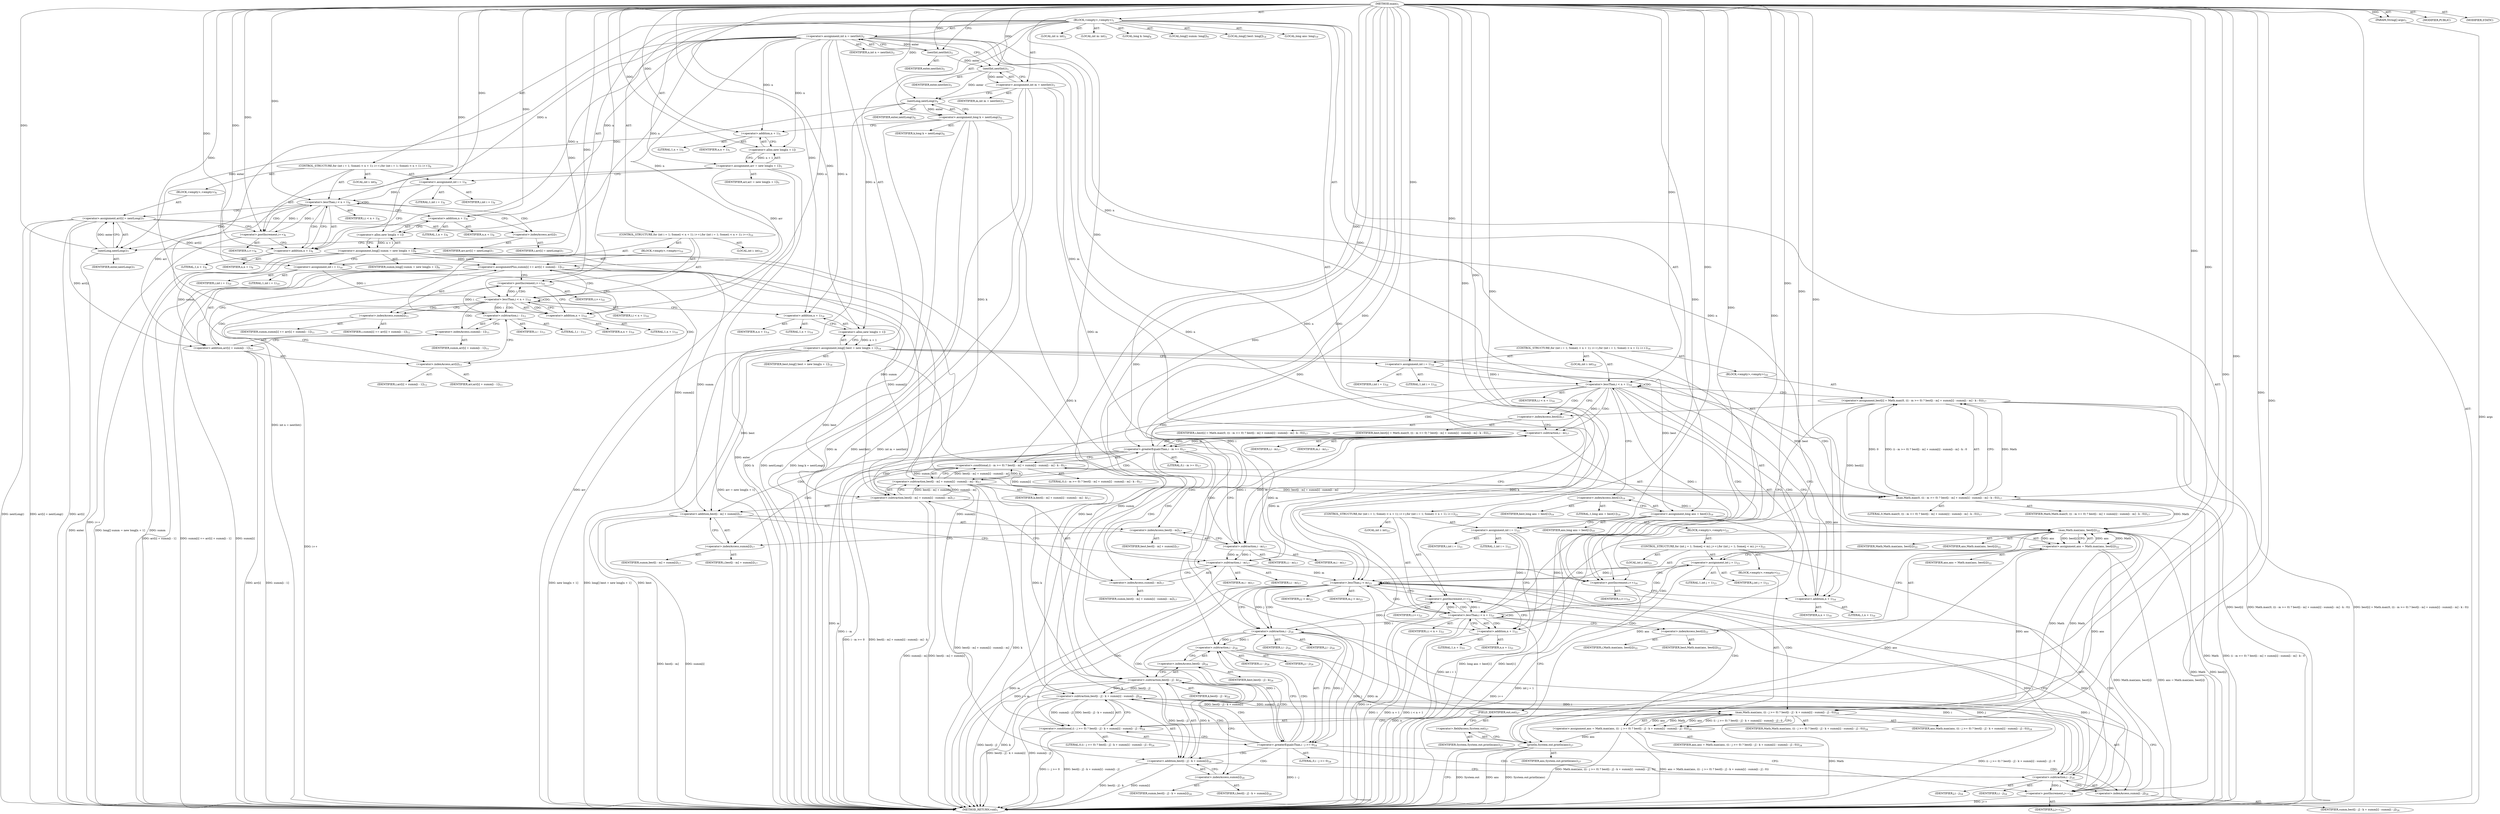 digraph "main" {  
"17" [label = <(METHOD,main)<SUB>1</SUB>> ]
"18" [label = <(PARAM,String[] args)<SUB>1</SUB>> ]
"19" [label = <(BLOCK,&lt;empty&gt;,&lt;empty&gt;)<SUB>1</SUB>> ]
"20" [label = <(LOCAL,int n: int)<SUB>2</SUB>> ]
"21" [label = <(&lt;operator&gt;.assignment,int n = nextInt())<SUB>2</SUB>> ]
"22" [label = <(IDENTIFIER,n,int n = nextInt())<SUB>2</SUB>> ]
"23" [label = <(nextInt,nextInt())<SUB>2</SUB>> ]
"24" [label = <(IDENTIFIER,enter,nextInt())<SUB>2</SUB>> ]
"25" [label = <(LOCAL,int m: int)<SUB>3</SUB>> ]
"26" [label = <(&lt;operator&gt;.assignment,int m = nextInt())<SUB>3</SUB>> ]
"27" [label = <(IDENTIFIER,m,int m = nextInt())<SUB>3</SUB>> ]
"28" [label = <(nextInt,nextInt())<SUB>3</SUB>> ]
"29" [label = <(IDENTIFIER,enter,nextInt())<SUB>3</SUB>> ]
"30" [label = <(LOCAL,long k: long)<SUB>4</SUB>> ]
"31" [label = <(&lt;operator&gt;.assignment,long k = nextLong())<SUB>4</SUB>> ]
"32" [label = <(IDENTIFIER,k,long k = nextLong())<SUB>4</SUB>> ]
"33" [label = <(nextLong,nextLong())<SUB>4</SUB>> ]
"34" [label = <(IDENTIFIER,enter,nextLong())<SUB>4</SUB>> ]
"35" [label = <(&lt;operator&gt;.assignment,arr = new long[n + 1])<SUB>5</SUB>> ]
"36" [label = <(IDENTIFIER,arr,arr = new long[n + 1])<SUB>5</SUB>> ]
"37" [label = <(&lt;operator&gt;.alloc,new long[n + 1])> ]
"38" [label = <(&lt;operator&gt;.addition,n + 1)<SUB>5</SUB>> ]
"39" [label = <(IDENTIFIER,n,n + 1)<SUB>5</SUB>> ]
"40" [label = <(LITERAL,1,n + 1)<SUB>5</SUB>> ]
"41" [label = <(CONTROL_STRUCTURE,for (int i = 1; Some(i &lt; n + 1); i++),for (int i = 1; Some(i &lt; n + 1); i++))<SUB>6</SUB>> ]
"42" [label = <(LOCAL,int i: int)<SUB>6</SUB>> ]
"43" [label = <(&lt;operator&gt;.assignment,int i = 1)<SUB>6</SUB>> ]
"44" [label = <(IDENTIFIER,i,int i = 1)<SUB>6</SUB>> ]
"45" [label = <(LITERAL,1,int i = 1)<SUB>6</SUB>> ]
"46" [label = <(&lt;operator&gt;.lessThan,i &lt; n + 1)<SUB>6</SUB>> ]
"47" [label = <(IDENTIFIER,i,i &lt; n + 1)<SUB>6</SUB>> ]
"48" [label = <(&lt;operator&gt;.addition,n + 1)<SUB>6</SUB>> ]
"49" [label = <(IDENTIFIER,n,n + 1)<SUB>6</SUB>> ]
"50" [label = <(LITERAL,1,n + 1)<SUB>6</SUB>> ]
"51" [label = <(&lt;operator&gt;.postIncrement,i++)<SUB>6</SUB>> ]
"52" [label = <(IDENTIFIER,i,i++)<SUB>6</SUB>> ]
"53" [label = <(BLOCK,&lt;empty&gt;,&lt;empty&gt;)<SUB>6</SUB>> ]
"54" [label = <(&lt;operator&gt;.assignment,arr[i] = nextLong())<SUB>7</SUB>> ]
"55" [label = <(&lt;operator&gt;.indexAccess,arr[i])<SUB>7</SUB>> ]
"56" [label = <(IDENTIFIER,arr,arr[i] = nextLong())<SUB>7</SUB>> ]
"57" [label = <(IDENTIFIER,i,arr[i] = nextLong())<SUB>7</SUB>> ]
"58" [label = <(nextLong,nextLong())<SUB>7</SUB>> ]
"59" [label = <(IDENTIFIER,enter,nextLong())<SUB>7</SUB>> ]
"60" [label = <(LOCAL,long[] summ: long[])<SUB>9</SUB>> ]
"61" [label = <(&lt;operator&gt;.assignment,long[] summ = new long[n + 1])<SUB>9</SUB>> ]
"62" [label = <(IDENTIFIER,summ,long[] summ = new long[n + 1])<SUB>9</SUB>> ]
"63" [label = <(&lt;operator&gt;.alloc,new long[n + 1])> ]
"64" [label = <(&lt;operator&gt;.addition,n + 1)<SUB>9</SUB>> ]
"65" [label = <(IDENTIFIER,n,n + 1)<SUB>9</SUB>> ]
"66" [label = <(LITERAL,1,n + 1)<SUB>9</SUB>> ]
"67" [label = <(CONTROL_STRUCTURE,for (int i = 1; Some(i &lt; n + 1); i++),for (int i = 1; Some(i &lt; n + 1); i++))<SUB>10</SUB>> ]
"68" [label = <(LOCAL,int i: int)<SUB>10</SUB>> ]
"69" [label = <(&lt;operator&gt;.assignment,int i = 1)<SUB>10</SUB>> ]
"70" [label = <(IDENTIFIER,i,int i = 1)<SUB>10</SUB>> ]
"71" [label = <(LITERAL,1,int i = 1)<SUB>10</SUB>> ]
"72" [label = <(&lt;operator&gt;.lessThan,i &lt; n + 1)<SUB>10</SUB>> ]
"73" [label = <(IDENTIFIER,i,i &lt; n + 1)<SUB>10</SUB>> ]
"74" [label = <(&lt;operator&gt;.addition,n + 1)<SUB>10</SUB>> ]
"75" [label = <(IDENTIFIER,n,n + 1)<SUB>10</SUB>> ]
"76" [label = <(LITERAL,1,n + 1)<SUB>10</SUB>> ]
"77" [label = <(&lt;operator&gt;.postIncrement,i++)<SUB>10</SUB>> ]
"78" [label = <(IDENTIFIER,i,i++)<SUB>10</SUB>> ]
"79" [label = <(BLOCK,&lt;empty&gt;,&lt;empty&gt;)<SUB>10</SUB>> ]
"80" [label = <(&lt;operator&gt;.assignmentPlus,summ[i] += arr[i] + summ[i - 1])<SUB>11</SUB>> ]
"81" [label = <(&lt;operator&gt;.indexAccess,summ[i])<SUB>11</SUB>> ]
"82" [label = <(IDENTIFIER,summ,summ[i] += arr[i] + summ[i - 1])<SUB>11</SUB>> ]
"83" [label = <(IDENTIFIER,i,summ[i] += arr[i] + summ[i - 1])<SUB>11</SUB>> ]
"84" [label = <(&lt;operator&gt;.addition,arr[i] + summ[i - 1])<SUB>11</SUB>> ]
"85" [label = <(&lt;operator&gt;.indexAccess,arr[i])<SUB>11</SUB>> ]
"86" [label = <(IDENTIFIER,arr,arr[i] + summ[i - 1])<SUB>11</SUB>> ]
"87" [label = <(IDENTIFIER,i,arr[i] + summ[i - 1])<SUB>11</SUB>> ]
"88" [label = <(&lt;operator&gt;.indexAccess,summ[i - 1])<SUB>11</SUB>> ]
"89" [label = <(IDENTIFIER,summ,arr[i] + summ[i - 1])<SUB>11</SUB>> ]
"90" [label = <(&lt;operator&gt;.subtraction,i - 1)<SUB>11</SUB>> ]
"91" [label = <(IDENTIFIER,i,i - 1)<SUB>11</SUB>> ]
"92" [label = <(LITERAL,1,i - 1)<SUB>11</SUB>> ]
"93" [label = <(LOCAL,long[] best: long[])<SUB>14</SUB>> ]
"94" [label = <(&lt;operator&gt;.assignment,long[] best = new long[n + 1])<SUB>14</SUB>> ]
"95" [label = <(IDENTIFIER,best,long[] best = new long[n + 1])<SUB>14</SUB>> ]
"96" [label = <(&lt;operator&gt;.alloc,new long[n + 1])> ]
"97" [label = <(&lt;operator&gt;.addition,n + 1)<SUB>14</SUB>> ]
"98" [label = <(IDENTIFIER,n,n + 1)<SUB>14</SUB>> ]
"99" [label = <(LITERAL,1,n + 1)<SUB>14</SUB>> ]
"100" [label = <(CONTROL_STRUCTURE,for (int i = 1; Some(i &lt; n + 1); i++),for (int i = 1; Some(i &lt; n + 1); i++))<SUB>16</SUB>> ]
"101" [label = <(LOCAL,int i: int)<SUB>16</SUB>> ]
"102" [label = <(&lt;operator&gt;.assignment,int i = 1)<SUB>16</SUB>> ]
"103" [label = <(IDENTIFIER,i,int i = 1)<SUB>16</SUB>> ]
"104" [label = <(LITERAL,1,int i = 1)<SUB>16</SUB>> ]
"105" [label = <(&lt;operator&gt;.lessThan,i &lt; n + 1)<SUB>16</SUB>> ]
"106" [label = <(IDENTIFIER,i,i &lt; n + 1)<SUB>16</SUB>> ]
"107" [label = <(&lt;operator&gt;.addition,n + 1)<SUB>16</SUB>> ]
"108" [label = <(IDENTIFIER,n,n + 1)<SUB>16</SUB>> ]
"109" [label = <(LITERAL,1,n + 1)<SUB>16</SUB>> ]
"110" [label = <(&lt;operator&gt;.postIncrement,i++)<SUB>16</SUB>> ]
"111" [label = <(IDENTIFIER,i,i++)<SUB>16</SUB>> ]
"112" [label = <(BLOCK,&lt;empty&gt;,&lt;empty&gt;)<SUB>16</SUB>> ]
"113" [label = <(&lt;operator&gt;.assignment,best[i] = Math.max(0, ((i - m &gt;= 0) ? best[i - m] + summ[i] - summ[i - m] - k : 0)))<SUB>17</SUB>> ]
"114" [label = <(&lt;operator&gt;.indexAccess,best[i])<SUB>17</SUB>> ]
"115" [label = <(IDENTIFIER,best,best[i] = Math.max(0, ((i - m &gt;= 0) ? best[i - m] + summ[i] - summ[i - m] - k : 0)))<SUB>17</SUB>> ]
"116" [label = <(IDENTIFIER,i,best[i] = Math.max(0, ((i - m &gt;= 0) ? best[i - m] + summ[i] - summ[i - m] - k : 0)))<SUB>17</SUB>> ]
"117" [label = <(max,Math.max(0, ((i - m &gt;= 0) ? best[i - m] + summ[i] - summ[i - m] - k : 0)))<SUB>17</SUB>> ]
"118" [label = <(IDENTIFIER,Math,Math.max(0, ((i - m &gt;= 0) ? best[i - m] + summ[i] - summ[i - m] - k : 0)))<SUB>17</SUB>> ]
"119" [label = <(LITERAL,0,Math.max(0, ((i - m &gt;= 0) ? best[i - m] + summ[i] - summ[i - m] - k : 0)))<SUB>17</SUB>> ]
"120" [label = <(&lt;operator&gt;.conditional,(i - m &gt;= 0) ? best[i - m] + summ[i] - summ[i - m] - k : 0)<SUB>17</SUB>> ]
"121" [label = <(&lt;operator&gt;.greaterEqualsThan,i - m &gt;= 0)<SUB>17</SUB>> ]
"122" [label = <(&lt;operator&gt;.subtraction,i - m)<SUB>17</SUB>> ]
"123" [label = <(IDENTIFIER,i,i - m)<SUB>17</SUB>> ]
"124" [label = <(IDENTIFIER,m,i - m)<SUB>17</SUB>> ]
"125" [label = <(LITERAL,0,i - m &gt;= 0)<SUB>17</SUB>> ]
"126" [label = <(&lt;operator&gt;.subtraction,best[i - m] + summ[i] - summ[i - m] - k)<SUB>17</SUB>> ]
"127" [label = <(&lt;operator&gt;.subtraction,best[i - m] + summ[i] - summ[i - m])<SUB>17</SUB>> ]
"128" [label = <(&lt;operator&gt;.addition,best[i - m] + summ[i])<SUB>17</SUB>> ]
"129" [label = <(&lt;operator&gt;.indexAccess,best[i - m])<SUB>17</SUB>> ]
"130" [label = <(IDENTIFIER,best,best[i - m] + summ[i])<SUB>17</SUB>> ]
"131" [label = <(&lt;operator&gt;.subtraction,i - m)<SUB>17</SUB>> ]
"132" [label = <(IDENTIFIER,i,i - m)<SUB>17</SUB>> ]
"133" [label = <(IDENTIFIER,m,i - m)<SUB>17</SUB>> ]
"134" [label = <(&lt;operator&gt;.indexAccess,summ[i])<SUB>17</SUB>> ]
"135" [label = <(IDENTIFIER,summ,best[i - m] + summ[i])<SUB>17</SUB>> ]
"136" [label = <(IDENTIFIER,i,best[i - m] + summ[i])<SUB>17</SUB>> ]
"137" [label = <(&lt;operator&gt;.indexAccess,summ[i - m])<SUB>17</SUB>> ]
"138" [label = <(IDENTIFIER,summ,best[i - m] + summ[i] - summ[i - m])<SUB>17</SUB>> ]
"139" [label = <(&lt;operator&gt;.subtraction,i - m)<SUB>17</SUB>> ]
"140" [label = <(IDENTIFIER,i,i - m)<SUB>17</SUB>> ]
"141" [label = <(IDENTIFIER,m,i - m)<SUB>17</SUB>> ]
"142" [label = <(IDENTIFIER,k,best[i - m] + summ[i] - summ[i - m] - k)<SUB>17</SUB>> ]
"143" [label = <(LITERAL,0,(i - m &gt;= 0) ? best[i - m] + summ[i] - summ[i - m] - k : 0)<SUB>17</SUB>> ]
"144" [label = <(LOCAL,long ans: long)<SUB>19</SUB>> ]
"145" [label = <(&lt;operator&gt;.assignment,long ans = best[1])<SUB>19</SUB>> ]
"146" [label = <(IDENTIFIER,ans,long ans = best[1])<SUB>19</SUB>> ]
"147" [label = <(&lt;operator&gt;.indexAccess,best[1])<SUB>19</SUB>> ]
"148" [label = <(IDENTIFIER,best,long ans = best[1])<SUB>19</SUB>> ]
"149" [label = <(LITERAL,1,long ans = best[1])<SUB>19</SUB>> ]
"150" [label = <(CONTROL_STRUCTURE,for (int i = 1; Some(i &lt; n + 1); i++),for (int i = 1; Some(i &lt; n + 1); i++))<SUB>21</SUB>> ]
"151" [label = <(LOCAL,int i: int)<SUB>21</SUB>> ]
"152" [label = <(&lt;operator&gt;.assignment,int i = 1)<SUB>21</SUB>> ]
"153" [label = <(IDENTIFIER,i,int i = 1)<SUB>21</SUB>> ]
"154" [label = <(LITERAL,1,int i = 1)<SUB>21</SUB>> ]
"155" [label = <(&lt;operator&gt;.lessThan,i &lt; n + 1)<SUB>21</SUB>> ]
"156" [label = <(IDENTIFIER,i,i &lt; n + 1)<SUB>21</SUB>> ]
"157" [label = <(&lt;operator&gt;.addition,n + 1)<SUB>21</SUB>> ]
"158" [label = <(IDENTIFIER,n,n + 1)<SUB>21</SUB>> ]
"159" [label = <(LITERAL,1,n + 1)<SUB>21</SUB>> ]
"160" [label = <(&lt;operator&gt;.postIncrement,i++)<SUB>21</SUB>> ]
"161" [label = <(IDENTIFIER,i,i++)<SUB>21</SUB>> ]
"162" [label = <(BLOCK,&lt;empty&gt;,&lt;empty&gt;)<SUB>21</SUB>> ]
"163" [label = <(&lt;operator&gt;.assignment,ans = Math.max(ans, best[i]))<SUB>22</SUB>> ]
"164" [label = <(IDENTIFIER,ans,ans = Math.max(ans, best[i]))<SUB>22</SUB>> ]
"165" [label = <(max,Math.max(ans, best[i]))<SUB>22</SUB>> ]
"166" [label = <(IDENTIFIER,Math,Math.max(ans, best[i]))<SUB>22</SUB>> ]
"167" [label = <(IDENTIFIER,ans,Math.max(ans, best[i]))<SUB>22</SUB>> ]
"168" [label = <(&lt;operator&gt;.indexAccess,best[i])<SUB>22</SUB>> ]
"169" [label = <(IDENTIFIER,best,Math.max(ans, best[i]))<SUB>22</SUB>> ]
"170" [label = <(IDENTIFIER,i,Math.max(ans, best[i]))<SUB>22</SUB>> ]
"171" [label = <(CONTROL_STRUCTURE,for (int j = 1; Some(j &lt; m); j++),for (int j = 1; Some(j &lt; m); j++))<SUB>23</SUB>> ]
"172" [label = <(LOCAL,int j: int)<SUB>23</SUB>> ]
"173" [label = <(&lt;operator&gt;.assignment,int j = 1)<SUB>23</SUB>> ]
"174" [label = <(IDENTIFIER,j,int j = 1)<SUB>23</SUB>> ]
"175" [label = <(LITERAL,1,int j = 1)<SUB>23</SUB>> ]
"176" [label = <(&lt;operator&gt;.lessThan,j &lt; m)<SUB>23</SUB>> ]
"177" [label = <(IDENTIFIER,j,j &lt; m)<SUB>23</SUB>> ]
"178" [label = <(IDENTIFIER,m,j &lt; m)<SUB>23</SUB>> ]
"179" [label = <(&lt;operator&gt;.postIncrement,j++)<SUB>23</SUB>> ]
"180" [label = <(IDENTIFIER,j,j++)<SUB>23</SUB>> ]
"181" [label = <(BLOCK,&lt;empty&gt;,&lt;empty&gt;)<SUB>23</SUB>> ]
"182" [label = <(&lt;operator&gt;.assignment,ans = Math.max(ans, ((i - j &gt;= 0) ? best[i - j] - k + summ[i] - summ[i - j] : 0)))<SUB>24</SUB>> ]
"183" [label = <(IDENTIFIER,ans,ans = Math.max(ans, ((i - j &gt;= 0) ? best[i - j] - k + summ[i] - summ[i - j] : 0)))<SUB>24</SUB>> ]
"184" [label = <(max,Math.max(ans, ((i - j &gt;= 0) ? best[i - j] - k + summ[i] - summ[i - j] : 0)))<SUB>24</SUB>> ]
"185" [label = <(IDENTIFIER,Math,Math.max(ans, ((i - j &gt;= 0) ? best[i - j] - k + summ[i] - summ[i - j] : 0)))<SUB>24</SUB>> ]
"186" [label = <(IDENTIFIER,ans,Math.max(ans, ((i - j &gt;= 0) ? best[i - j] - k + summ[i] - summ[i - j] : 0)))<SUB>24</SUB>> ]
"187" [label = <(&lt;operator&gt;.conditional,(i - j &gt;= 0) ? best[i - j] - k + summ[i] - summ[i - j] : 0)<SUB>24</SUB>> ]
"188" [label = <(&lt;operator&gt;.greaterEqualsThan,i - j &gt;= 0)<SUB>24</SUB>> ]
"189" [label = <(&lt;operator&gt;.subtraction,i - j)<SUB>24</SUB>> ]
"190" [label = <(IDENTIFIER,i,i - j)<SUB>24</SUB>> ]
"191" [label = <(IDENTIFIER,j,i - j)<SUB>24</SUB>> ]
"192" [label = <(LITERAL,0,i - j &gt;= 0)<SUB>24</SUB>> ]
"193" [label = <(&lt;operator&gt;.subtraction,best[i - j] - k + summ[i] - summ[i - j])<SUB>24</SUB>> ]
"194" [label = <(&lt;operator&gt;.addition,best[i - j] - k + summ[i])<SUB>24</SUB>> ]
"195" [label = <(&lt;operator&gt;.subtraction,best[i - j] - k)<SUB>24</SUB>> ]
"196" [label = <(&lt;operator&gt;.indexAccess,best[i - j])<SUB>24</SUB>> ]
"197" [label = <(IDENTIFIER,best,best[i - j] - k)<SUB>24</SUB>> ]
"198" [label = <(&lt;operator&gt;.subtraction,i - j)<SUB>24</SUB>> ]
"199" [label = <(IDENTIFIER,i,i - j)<SUB>24</SUB>> ]
"200" [label = <(IDENTIFIER,j,i - j)<SUB>24</SUB>> ]
"201" [label = <(IDENTIFIER,k,best[i - j] - k)<SUB>24</SUB>> ]
"202" [label = <(&lt;operator&gt;.indexAccess,summ[i])<SUB>24</SUB>> ]
"203" [label = <(IDENTIFIER,summ,best[i - j] - k + summ[i])<SUB>24</SUB>> ]
"204" [label = <(IDENTIFIER,i,best[i - j] - k + summ[i])<SUB>24</SUB>> ]
"205" [label = <(&lt;operator&gt;.indexAccess,summ[i - j])<SUB>24</SUB>> ]
"206" [label = <(IDENTIFIER,summ,best[i - j] - k + summ[i] - summ[i - j])<SUB>24</SUB>> ]
"207" [label = <(&lt;operator&gt;.subtraction,i - j)<SUB>24</SUB>> ]
"208" [label = <(IDENTIFIER,i,i - j)<SUB>24</SUB>> ]
"209" [label = <(IDENTIFIER,j,i - j)<SUB>24</SUB>> ]
"210" [label = <(LITERAL,0,(i - j &gt;= 0) ? best[i - j] - k + summ[i] - summ[i - j] : 0)<SUB>24</SUB>> ]
"211" [label = <(println,System.out.println(ans))<SUB>27</SUB>> ]
"212" [label = <(&lt;operator&gt;.fieldAccess,System.out)<SUB>27</SUB>> ]
"213" [label = <(IDENTIFIER,System,System.out.println(ans))<SUB>27</SUB>> ]
"214" [label = <(FIELD_IDENTIFIER,out,out)<SUB>27</SUB>> ]
"215" [label = <(IDENTIFIER,ans,System.out.println(ans))<SUB>27</SUB>> ]
"216" [label = <(MODIFIER,PUBLIC)> ]
"217" [label = <(MODIFIER,STATIC)> ]
"218" [label = <(METHOD_RETURN,void)<SUB>1</SUB>> ]
  "17" -> "18"  [ label = "AST: "] 
  "17" -> "19"  [ label = "AST: "] 
  "17" -> "216"  [ label = "AST: "] 
  "17" -> "217"  [ label = "AST: "] 
  "17" -> "218"  [ label = "AST: "] 
  "19" -> "20"  [ label = "AST: "] 
  "19" -> "21"  [ label = "AST: "] 
  "19" -> "25"  [ label = "AST: "] 
  "19" -> "26"  [ label = "AST: "] 
  "19" -> "30"  [ label = "AST: "] 
  "19" -> "31"  [ label = "AST: "] 
  "19" -> "35"  [ label = "AST: "] 
  "19" -> "41"  [ label = "AST: "] 
  "19" -> "60"  [ label = "AST: "] 
  "19" -> "61"  [ label = "AST: "] 
  "19" -> "67"  [ label = "AST: "] 
  "19" -> "93"  [ label = "AST: "] 
  "19" -> "94"  [ label = "AST: "] 
  "19" -> "100"  [ label = "AST: "] 
  "19" -> "144"  [ label = "AST: "] 
  "19" -> "145"  [ label = "AST: "] 
  "19" -> "150"  [ label = "AST: "] 
  "19" -> "211"  [ label = "AST: "] 
  "21" -> "22"  [ label = "AST: "] 
  "21" -> "23"  [ label = "AST: "] 
  "23" -> "24"  [ label = "AST: "] 
  "26" -> "27"  [ label = "AST: "] 
  "26" -> "28"  [ label = "AST: "] 
  "28" -> "29"  [ label = "AST: "] 
  "31" -> "32"  [ label = "AST: "] 
  "31" -> "33"  [ label = "AST: "] 
  "33" -> "34"  [ label = "AST: "] 
  "35" -> "36"  [ label = "AST: "] 
  "35" -> "37"  [ label = "AST: "] 
  "37" -> "38"  [ label = "AST: "] 
  "38" -> "39"  [ label = "AST: "] 
  "38" -> "40"  [ label = "AST: "] 
  "41" -> "42"  [ label = "AST: "] 
  "41" -> "43"  [ label = "AST: "] 
  "41" -> "46"  [ label = "AST: "] 
  "41" -> "51"  [ label = "AST: "] 
  "41" -> "53"  [ label = "AST: "] 
  "43" -> "44"  [ label = "AST: "] 
  "43" -> "45"  [ label = "AST: "] 
  "46" -> "47"  [ label = "AST: "] 
  "46" -> "48"  [ label = "AST: "] 
  "48" -> "49"  [ label = "AST: "] 
  "48" -> "50"  [ label = "AST: "] 
  "51" -> "52"  [ label = "AST: "] 
  "53" -> "54"  [ label = "AST: "] 
  "54" -> "55"  [ label = "AST: "] 
  "54" -> "58"  [ label = "AST: "] 
  "55" -> "56"  [ label = "AST: "] 
  "55" -> "57"  [ label = "AST: "] 
  "58" -> "59"  [ label = "AST: "] 
  "61" -> "62"  [ label = "AST: "] 
  "61" -> "63"  [ label = "AST: "] 
  "63" -> "64"  [ label = "AST: "] 
  "64" -> "65"  [ label = "AST: "] 
  "64" -> "66"  [ label = "AST: "] 
  "67" -> "68"  [ label = "AST: "] 
  "67" -> "69"  [ label = "AST: "] 
  "67" -> "72"  [ label = "AST: "] 
  "67" -> "77"  [ label = "AST: "] 
  "67" -> "79"  [ label = "AST: "] 
  "69" -> "70"  [ label = "AST: "] 
  "69" -> "71"  [ label = "AST: "] 
  "72" -> "73"  [ label = "AST: "] 
  "72" -> "74"  [ label = "AST: "] 
  "74" -> "75"  [ label = "AST: "] 
  "74" -> "76"  [ label = "AST: "] 
  "77" -> "78"  [ label = "AST: "] 
  "79" -> "80"  [ label = "AST: "] 
  "80" -> "81"  [ label = "AST: "] 
  "80" -> "84"  [ label = "AST: "] 
  "81" -> "82"  [ label = "AST: "] 
  "81" -> "83"  [ label = "AST: "] 
  "84" -> "85"  [ label = "AST: "] 
  "84" -> "88"  [ label = "AST: "] 
  "85" -> "86"  [ label = "AST: "] 
  "85" -> "87"  [ label = "AST: "] 
  "88" -> "89"  [ label = "AST: "] 
  "88" -> "90"  [ label = "AST: "] 
  "90" -> "91"  [ label = "AST: "] 
  "90" -> "92"  [ label = "AST: "] 
  "94" -> "95"  [ label = "AST: "] 
  "94" -> "96"  [ label = "AST: "] 
  "96" -> "97"  [ label = "AST: "] 
  "97" -> "98"  [ label = "AST: "] 
  "97" -> "99"  [ label = "AST: "] 
  "100" -> "101"  [ label = "AST: "] 
  "100" -> "102"  [ label = "AST: "] 
  "100" -> "105"  [ label = "AST: "] 
  "100" -> "110"  [ label = "AST: "] 
  "100" -> "112"  [ label = "AST: "] 
  "102" -> "103"  [ label = "AST: "] 
  "102" -> "104"  [ label = "AST: "] 
  "105" -> "106"  [ label = "AST: "] 
  "105" -> "107"  [ label = "AST: "] 
  "107" -> "108"  [ label = "AST: "] 
  "107" -> "109"  [ label = "AST: "] 
  "110" -> "111"  [ label = "AST: "] 
  "112" -> "113"  [ label = "AST: "] 
  "113" -> "114"  [ label = "AST: "] 
  "113" -> "117"  [ label = "AST: "] 
  "114" -> "115"  [ label = "AST: "] 
  "114" -> "116"  [ label = "AST: "] 
  "117" -> "118"  [ label = "AST: "] 
  "117" -> "119"  [ label = "AST: "] 
  "117" -> "120"  [ label = "AST: "] 
  "120" -> "121"  [ label = "AST: "] 
  "120" -> "126"  [ label = "AST: "] 
  "120" -> "143"  [ label = "AST: "] 
  "121" -> "122"  [ label = "AST: "] 
  "121" -> "125"  [ label = "AST: "] 
  "122" -> "123"  [ label = "AST: "] 
  "122" -> "124"  [ label = "AST: "] 
  "126" -> "127"  [ label = "AST: "] 
  "126" -> "142"  [ label = "AST: "] 
  "127" -> "128"  [ label = "AST: "] 
  "127" -> "137"  [ label = "AST: "] 
  "128" -> "129"  [ label = "AST: "] 
  "128" -> "134"  [ label = "AST: "] 
  "129" -> "130"  [ label = "AST: "] 
  "129" -> "131"  [ label = "AST: "] 
  "131" -> "132"  [ label = "AST: "] 
  "131" -> "133"  [ label = "AST: "] 
  "134" -> "135"  [ label = "AST: "] 
  "134" -> "136"  [ label = "AST: "] 
  "137" -> "138"  [ label = "AST: "] 
  "137" -> "139"  [ label = "AST: "] 
  "139" -> "140"  [ label = "AST: "] 
  "139" -> "141"  [ label = "AST: "] 
  "145" -> "146"  [ label = "AST: "] 
  "145" -> "147"  [ label = "AST: "] 
  "147" -> "148"  [ label = "AST: "] 
  "147" -> "149"  [ label = "AST: "] 
  "150" -> "151"  [ label = "AST: "] 
  "150" -> "152"  [ label = "AST: "] 
  "150" -> "155"  [ label = "AST: "] 
  "150" -> "160"  [ label = "AST: "] 
  "150" -> "162"  [ label = "AST: "] 
  "152" -> "153"  [ label = "AST: "] 
  "152" -> "154"  [ label = "AST: "] 
  "155" -> "156"  [ label = "AST: "] 
  "155" -> "157"  [ label = "AST: "] 
  "157" -> "158"  [ label = "AST: "] 
  "157" -> "159"  [ label = "AST: "] 
  "160" -> "161"  [ label = "AST: "] 
  "162" -> "163"  [ label = "AST: "] 
  "162" -> "171"  [ label = "AST: "] 
  "163" -> "164"  [ label = "AST: "] 
  "163" -> "165"  [ label = "AST: "] 
  "165" -> "166"  [ label = "AST: "] 
  "165" -> "167"  [ label = "AST: "] 
  "165" -> "168"  [ label = "AST: "] 
  "168" -> "169"  [ label = "AST: "] 
  "168" -> "170"  [ label = "AST: "] 
  "171" -> "172"  [ label = "AST: "] 
  "171" -> "173"  [ label = "AST: "] 
  "171" -> "176"  [ label = "AST: "] 
  "171" -> "179"  [ label = "AST: "] 
  "171" -> "181"  [ label = "AST: "] 
  "173" -> "174"  [ label = "AST: "] 
  "173" -> "175"  [ label = "AST: "] 
  "176" -> "177"  [ label = "AST: "] 
  "176" -> "178"  [ label = "AST: "] 
  "179" -> "180"  [ label = "AST: "] 
  "181" -> "182"  [ label = "AST: "] 
  "182" -> "183"  [ label = "AST: "] 
  "182" -> "184"  [ label = "AST: "] 
  "184" -> "185"  [ label = "AST: "] 
  "184" -> "186"  [ label = "AST: "] 
  "184" -> "187"  [ label = "AST: "] 
  "187" -> "188"  [ label = "AST: "] 
  "187" -> "193"  [ label = "AST: "] 
  "187" -> "210"  [ label = "AST: "] 
  "188" -> "189"  [ label = "AST: "] 
  "188" -> "192"  [ label = "AST: "] 
  "189" -> "190"  [ label = "AST: "] 
  "189" -> "191"  [ label = "AST: "] 
  "193" -> "194"  [ label = "AST: "] 
  "193" -> "205"  [ label = "AST: "] 
  "194" -> "195"  [ label = "AST: "] 
  "194" -> "202"  [ label = "AST: "] 
  "195" -> "196"  [ label = "AST: "] 
  "195" -> "201"  [ label = "AST: "] 
  "196" -> "197"  [ label = "AST: "] 
  "196" -> "198"  [ label = "AST: "] 
  "198" -> "199"  [ label = "AST: "] 
  "198" -> "200"  [ label = "AST: "] 
  "202" -> "203"  [ label = "AST: "] 
  "202" -> "204"  [ label = "AST: "] 
  "205" -> "206"  [ label = "AST: "] 
  "205" -> "207"  [ label = "AST: "] 
  "207" -> "208"  [ label = "AST: "] 
  "207" -> "209"  [ label = "AST: "] 
  "211" -> "212"  [ label = "AST: "] 
  "211" -> "215"  [ label = "AST: "] 
  "212" -> "213"  [ label = "AST: "] 
  "212" -> "214"  [ label = "AST: "] 
  "21" -> "28"  [ label = "CFG: "] 
  "26" -> "33"  [ label = "CFG: "] 
  "31" -> "38"  [ label = "CFG: "] 
  "35" -> "43"  [ label = "CFG: "] 
  "61" -> "69"  [ label = "CFG: "] 
  "94" -> "102"  [ label = "CFG: "] 
  "145" -> "152"  [ label = "CFG: "] 
  "211" -> "218"  [ label = "CFG: "] 
  "23" -> "21"  [ label = "CFG: "] 
  "28" -> "26"  [ label = "CFG: "] 
  "33" -> "31"  [ label = "CFG: "] 
  "37" -> "35"  [ label = "CFG: "] 
  "43" -> "48"  [ label = "CFG: "] 
  "46" -> "55"  [ label = "CFG: "] 
  "46" -> "64"  [ label = "CFG: "] 
  "51" -> "48"  [ label = "CFG: "] 
  "63" -> "61"  [ label = "CFG: "] 
  "69" -> "74"  [ label = "CFG: "] 
  "72" -> "81"  [ label = "CFG: "] 
  "72" -> "97"  [ label = "CFG: "] 
  "77" -> "74"  [ label = "CFG: "] 
  "96" -> "94"  [ label = "CFG: "] 
  "102" -> "107"  [ label = "CFG: "] 
  "105" -> "114"  [ label = "CFG: "] 
  "105" -> "147"  [ label = "CFG: "] 
  "110" -> "107"  [ label = "CFG: "] 
  "147" -> "145"  [ label = "CFG: "] 
  "152" -> "157"  [ label = "CFG: "] 
  "155" -> "168"  [ label = "CFG: "] 
  "155" -> "214"  [ label = "CFG: "] 
  "160" -> "157"  [ label = "CFG: "] 
  "212" -> "211"  [ label = "CFG: "] 
  "38" -> "37"  [ label = "CFG: "] 
  "48" -> "46"  [ label = "CFG: "] 
  "54" -> "51"  [ label = "CFG: "] 
  "64" -> "63"  [ label = "CFG: "] 
  "74" -> "72"  [ label = "CFG: "] 
  "80" -> "77"  [ label = "CFG: "] 
  "97" -> "96"  [ label = "CFG: "] 
  "107" -> "105"  [ label = "CFG: "] 
  "113" -> "110"  [ label = "CFG: "] 
  "157" -> "155"  [ label = "CFG: "] 
  "163" -> "173"  [ label = "CFG: "] 
  "214" -> "212"  [ label = "CFG: "] 
  "55" -> "58"  [ label = "CFG: "] 
  "58" -> "54"  [ label = "CFG: "] 
  "81" -> "85"  [ label = "CFG: "] 
  "84" -> "80"  [ label = "CFG: "] 
  "114" -> "122"  [ label = "CFG: "] 
  "117" -> "113"  [ label = "CFG: "] 
  "165" -> "163"  [ label = "CFG: "] 
  "173" -> "176"  [ label = "CFG: "] 
  "176" -> "189"  [ label = "CFG: "] 
  "176" -> "160"  [ label = "CFG: "] 
  "179" -> "176"  [ label = "CFG: "] 
  "85" -> "90"  [ label = "CFG: "] 
  "88" -> "84"  [ label = "CFG: "] 
  "120" -> "117"  [ label = "CFG: "] 
  "168" -> "165"  [ label = "CFG: "] 
  "182" -> "179"  [ label = "CFG: "] 
  "90" -> "88"  [ label = "CFG: "] 
  "121" -> "131"  [ label = "CFG: "] 
  "121" -> "120"  [ label = "CFG: "] 
  "126" -> "120"  [ label = "CFG: "] 
  "184" -> "182"  [ label = "CFG: "] 
  "122" -> "121"  [ label = "CFG: "] 
  "127" -> "126"  [ label = "CFG: "] 
  "187" -> "184"  [ label = "CFG: "] 
  "128" -> "139"  [ label = "CFG: "] 
  "137" -> "127"  [ label = "CFG: "] 
  "188" -> "198"  [ label = "CFG: "] 
  "188" -> "187"  [ label = "CFG: "] 
  "193" -> "187"  [ label = "CFG: "] 
  "129" -> "134"  [ label = "CFG: "] 
  "134" -> "128"  [ label = "CFG: "] 
  "139" -> "137"  [ label = "CFG: "] 
  "189" -> "188"  [ label = "CFG: "] 
  "194" -> "207"  [ label = "CFG: "] 
  "205" -> "193"  [ label = "CFG: "] 
  "131" -> "129"  [ label = "CFG: "] 
  "195" -> "202"  [ label = "CFG: "] 
  "202" -> "194"  [ label = "CFG: "] 
  "207" -> "205"  [ label = "CFG: "] 
  "196" -> "195"  [ label = "CFG: "] 
  "198" -> "196"  [ label = "CFG: "] 
  "17" -> "23"  [ label = "CFG: "] 
  "18" -> "218"  [ label = "DDG: args"] 
  "21" -> "218"  [ label = "DDG: int n = nextInt()"] 
  "26" -> "218"  [ label = "DDG: m"] 
  "26" -> "218"  [ label = "DDG: nextInt()"] 
  "26" -> "218"  [ label = "DDG: int m = nextInt()"] 
  "31" -> "218"  [ label = "DDG: k"] 
  "33" -> "218"  [ label = "DDG: enter"] 
  "31" -> "218"  [ label = "DDG: nextLong()"] 
  "31" -> "218"  [ label = "DDG: long k = nextLong()"] 
  "35" -> "218"  [ label = "DDG: arr"] 
  "35" -> "218"  [ label = "DDG: arr = new long[n + 1]"] 
  "61" -> "218"  [ label = "DDG: summ"] 
  "61" -> "218"  [ label = "DDG: long[] summ = new long[n + 1]"] 
  "94" -> "218"  [ label = "DDG: best"] 
  "94" -> "218"  [ label = "DDG: new long[n + 1]"] 
  "94" -> "218"  [ label = "DDG: long[] best = new long[n + 1]"] 
  "145" -> "218"  [ label = "DDG: best[1]"] 
  "145" -> "218"  [ label = "DDG: long ans = best[1]"] 
  "152" -> "218"  [ label = "DDG: int i = 1"] 
  "155" -> "218"  [ label = "DDG: i"] 
  "157" -> "218"  [ label = "DDG: n"] 
  "155" -> "218"  [ label = "DDG: n + 1"] 
  "155" -> "218"  [ label = "DDG: i &lt; n + 1"] 
  "211" -> "218"  [ label = "DDG: System.out"] 
  "211" -> "218"  [ label = "DDG: ans"] 
  "211" -> "218"  [ label = "DDG: System.out.println(ans)"] 
  "165" -> "218"  [ label = "DDG: Math"] 
  "165" -> "218"  [ label = "DDG: best[i]"] 
  "163" -> "218"  [ label = "DDG: Math.max(ans, best[i])"] 
  "163" -> "218"  [ label = "DDG: ans = Math.max(ans, best[i])"] 
  "173" -> "218"  [ label = "DDG: int j = 1"] 
  "176" -> "218"  [ label = "DDG: j"] 
  "176" -> "218"  [ label = "DDG: m"] 
  "176" -> "218"  [ label = "DDG: j &lt; m"] 
  "160" -> "218"  [ label = "DDG: i++"] 
  "184" -> "218"  [ label = "DDG: Math"] 
  "188" -> "218"  [ label = "DDG: i - j"] 
  "187" -> "218"  [ label = "DDG: i - j &gt;= 0"] 
  "195" -> "218"  [ label = "DDG: best[i - j]"] 
  "195" -> "218"  [ label = "DDG: k"] 
  "194" -> "218"  [ label = "DDG: best[i - j] - k"] 
  "194" -> "218"  [ label = "DDG: summ[i]"] 
  "193" -> "218"  [ label = "DDG: best[i - j] - k + summ[i]"] 
  "193" -> "218"  [ label = "DDG: summ[i - j]"] 
  "187" -> "218"  [ label = "DDG: best[i - j] - k + summ[i] - summ[i - j]"] 
  "184" -> "218"  [ label = "DDG: (i - j &gt;= 0) ? best[i - j] - k + summ[i] - summ[i - j] : 0"] 
  "182" -> "218"  [ label = "DDG: Math.max(ans, ((i - j &gt;= 0) ? best[i - j] - k + summ[i] - summ[i - j] : 0))"] 
  "182" -> "218"  [ label = "DDG: ans = Math.max(ans, ((i - j &gt;= 0) ? best[i - j] - k + summ[i] - summ[i - j] : 0))"] 
  "179" -> "218"  [ label = "DDG: j++"] 
  "113" -> "218"  [ label = "DDG: best[i]"] 
  "117" -> "218"  [ label = "DDG: Math"] 
  "122" -> "218"  [ label = "DDG: m"] 
  "121" -> "218"  [ label = "DDG: i - m"] 
  "120" -> "218"  [ label = "DDG: i - m &gt;= 0"] 
  "128" -> "218"  [ label = "DDG: best[i - m]"] 
  "128" -> "218"  [ label = "DDG: summ[i]"] 
  "127" -> "218"  [ label = "DDG: best[i - m] + summ[i]"] 
  "139" -> "218"  [ label = "DDG: m"] 
  "127" -> "218"  [ label = "DDG: summ[i - m]"] 
  "126" -> "218"  [ label = "DDG: best[i - m] + summ[i] - summ[i - m]"] 
  "126" -> "218"  [ label = "DDG: k"] 
  "120" -> "218"  [ label = "DDG: best[i - m] + summ[i] - summ[i - m] - k"] 
  "117" -> "218"  [ label = "DDG: (i - m &gt;= 0) ? best[i - m] + summ[i] - summ[i - m] - k : 0"] 
  "113" -> "218"  [ label = "DDG: Math.max(0, ((i - m &gt;= 0) ? best[i - m] + summ[i] - summ[i - m] - k : 0))"] 
  "113" -> "218"  [ label = "DDG: best[i] = Math.max(0, ((i - m &gt;= 0) ? best[i - m] + summ[i] - summ[i - m] - k : 0))"] 
  "110" -> "218"  [ label = "DDG: i++"] 
  "80" -> "218"  [ label = "DDG: summ[i]"] 
  "84" -> "218"  [ label = "DDG: arr[i]"] 
  "84" -> "218"  [ label = "DDG: summ[i - 1]"] 
  "80" -> "218"  [ label = "DDG: arr[i] + summ[i - 1]"] 
  "80" -> "218"  [ label = "DDG: summ[i] += arr[i] + summ[i - 1]"] 
  "77" -> "218"  [ label = "DDG: i++"] 
  "54" -> "218"  [ label = "DDG: arr[i]"] 
  "58" -> "218"  [ label = "DDG: enter"] 
  "54" -> "218"  [ label = "DDG: nextLong()"] 
  "54" -> "218"  [ label = "DDG: arr[i] = nextLong()"] 
  "51" -> "218"  [ label = "DDG: i++"] 
  "17" -> "18"  [ label = "DDG: "] 
  "23" -> "21"  [ label = "DDG: enter"] 
  "28" -> "26"  [ label = "DDG: enter"] 
  "33" -> "31"  [ label = "DDG: enter"] 
  "37" -> "35"  [ label = "DDG: n + 1"] 
  "63" -> "61"  [ label = "DDG: n + 1"] 
  "96" -> "94"  [ label = "DDG: n + 1"] 
  "94" -> "145"  [ label = "DDG: best"] 
  "17" -> "43"  [ label = "DDG: "] 
  "17" -> "69"  [ label = "DDG: "] 
  "17" -> "102"  [ label = "DDG: "] 
  "17" -> "152"  [ label = "DDG: "] 
  "145" -> "211"  [ label = "DDG: ans"] 
  "163" -> "211"  [ label = "DDG: ans"] 
  "182" -> "211"  [ label = "DDG: ans"] 
  "17" -> "211"  [ label = "DDG: "] 
  "17" -> "23"  [ label = "DDG: "] 
  "23" -> "28"  [ label = "DDG: enter"] 
  "17" -> "28"  [ label = "DDG: "] 
  "28" -> "33"  [ label = "DDG: enter"] 
  "17" -> "33"  [ label = "DDG: "] 
  "21" -> "37"  [ label = "DDG: n"] 
  "17" -> "37"  [ label = "DDG: "] 
  "43" -> "46"  [ label = "DDG: i"] 
  "51" -> "46"  [ label = "DDG: i"] 
  "17" -> "46"  [ label = "DDG: "] 
  "21" -> "46"  [ label = "DDG: n"] 
  "46" -> "51"  [ label = "DDG: i"] 
  "17" -> "51"  [ label = "DDG: "] 
  "58" -> "54"  [ label = "DDG: enter"] 
  "17" -> "63"  [ label = "DDG: "] 
  "21" -> "63"  [ label = "DDG: n"] 
  "69" -> "72"  [ label = "DDG: i"] 
  "77" -> "72"  [ label = "DDG: i"] 
  "17" -> "72"  [ label = "DDG: "] 
  "21" -> "72"  [ label = "DDG: n"] 
  "90" -> "77"  [ label = "DDG: i"] 
  "17" -> "77"  [ label = "DDG: "] 
  "35" -> "80"  [ label = "DDG: arr"] 
  "54" -> "80"  [ label = "DDG: arr[i]"] 
  "61" -> "80"  [ label = "DDG: summ"] 
  "17" -> "96"  [ label = "DDG: "] 
  "21" -> "96"  [ label = "DDG: n"] 
  "102" -> "105"  [ label = "DDG: i"] 
  "110" -> "105"  [ label = "DDG: i"] 
  "17" -> "105"  [ label = "DDG: "] 
  "21" -> "105"  [ label = "DDG: n"] 
  "122" -> "110"  [ label = "DDG: i"] 
  "139" -> "110"  [ label = "DDG: i"] 
  "17" -> "110"  [ label = "DDG: "] 
  "117" -> "113"  [ label = "DDG: Math"] 
  "117" -> "113"  [ label = "DDG: 0"] 
  "117" -> "113"  [ label = "DDG: (i - m &gt;= 0) ? best[i - m] + summ[i] - summ[i - m] - k : 0"] 
  "152" -> "155"  [ label = "DDG: i"] 
  "160" -> "155"  [ label = "DDG: i"] 
  "17" -> "155"  [ label = "DDG: "] 
  "21" -> "155"  [ label = "DDG: n"] 
  "155" -> "160"  [ label = "DDG: i"] 
  "189" -> "160"  [ label = "DDG: i"] 
  "207" -> "160"  [ label = "DDG: i"] 
  "17" -> "160"  [ label = "DDG: "] 
  "165" -> "163"  [ label = "DDG: Math"] 
  "165" -> "163"  [ label = "DDG: ans"] 
  "165" -> "163"  [ label = "DDG: best[i]"] 
  "21" -> "38"  [ label = "DDG: n"] 
  "17" -> "38"  [ label = "DDG: "] 
  "17" -> "48"  [ label = "DDG: "] 
  "21" -> "48"  [ label = "DDG: n"] 
  "17" -> "64"  [ label = "DDG: "] 
  "21" -> "64"  [ label = "DDG: n"] 
  "17" -> "74"  [ label = "DDG: "] 
  "21" -> "74"  [ label = "DDG: n"] 
  "17" -> "97"  [ label = "DDG: "] 
  "21" -> "97"  [ label = "DDG: n"] 
  "17" -> "107"  [ label = "DDG: "] 
  "21" -> "107"  [ label = "DDG: n"] 
  "17" -> "157"  [ label = "DDG: "] 
  "21" -> "157"  [ label = "DDG: n"] 
  "17" -> "173"  [ label = "DDG: "] 
  "33" -> "58"  [ label = "DDG: enter"] 
  "17" -> "58"  [ label = "DDG: "] 
  "35" -> "84"  [ label = "DDG: arr"] 
  "54" -> "84"  [ label = "DDG: arr[i]"] 
  "61" -> "84"  [ label = "DDG: summ"] 
  "17" -> "117"  [ label = "DDG: "] 
  "126" -> "117"  [ label = "DDG: best[i - m] + summ[i] - summ[i - m]"] 
  "126" -> "117"  [ label = "DDG: k"] 
  "184" -> "165"  [ label = "DDG: Math"] 
  "117" -> "165"  [ label = "DDG: Math"] 
  "17" -> "165"  [ label = "DDG: "] 
  "145" -> "165"  [ label = "DDG: ans"] 
  "163" -> "165"  [ label = "DDG: ans"] 
  "182" -> "165"  [ label = "DDG: ans"] 
  "94" -> "165"  [ label = "DDG: best"] 
  "113" -> "165"  [ label = "DDG: best[i]"] 
  "173" -> "176"  [ label = "DDG: j"] 
  "179" -> "176"  [ label = "DDG: j"] 
  "17" -> "176"  [ label = "DDG: "] 
  "26" -> "176"  [ label = "DDG: m"] 
  "122" -> "176"  [ label = "DDG: m"] 
  "139" -> "176"  [ label = "DDG: m"] 
  "189" -> "179"  [ label = "DDG: j"] 
  "207" -> "179"  [ label = "DDG: j"] 
  "17" -> "179"  [ label = "DDG: "] 
  "184" -> "182"  [ label = "DDG: Math"] 
  "184" -> "182"  [ label = "DDG: ans"] 
  "184" -> "182"  [ label = "DDG: (i - j &gt;= 0) ? best[i - j] - k + summ[i] - summ[i - j] : 0"] 
  "126" -> "120"  [ label = "DDG: best[i - m] + summ[i] - summ[i - m]"] 
  "126" -> "120"  [ label = "DDG: k"] 
  "17" -> "120"  [ label = "DDG: "] 
  "72" -> "90"  [ label = "DDG: i"] 
  "17" -> "90"  [ label = "DDG: "] 
  "122" -> "121"  [ label = "DDG: i"] 
  "122" -> "121"  [ label = "DDG: m"] 
  "17" -> "121"  [ label = "DDG: "] 
  "127" -> "126"  [ label = "DDG: best[i - m] + summ[i]"] 
  "127" -> "126"  [ label = "DDG: summ[i - m]"] 
  "31" -> "126"  [ label = "DDG: k"] 
  "17" -> "126"  [ label = "DDG: "] 
  "165" -> "184"  [ label = "DDG: Math"] 
  "17" -> "184"  [ label = "DDG: "] 
  "163" -> "184"  [ label = "DDG: ans"] 
  "182" -> "184"  [ label = "DDG: ans"] 
  "193" -> "184"  [ label = "DDG: best[i - j] - k + summ[i]"] 
  "193" -> "184"  [ label = "DDG: summ[i - j]"] 
  "105" -> "122"  [ label = "DDG: i"] 
  "17" -> "122"  [ label = "DDG: "] 
  "26" -> "122"  [ label = "DDG: m"] 
  "139" -> "122"  [ label = "DDG: m"] 
  "94" -> "127"  [ label = "DDG: best"] 
  "61" -> "127"  [ label = "DDG: summ"] 
  "80" -> "127"  [ label = "DDG: summ[i]"] 
  "193" -> "187"  [ label = "DDG: best[i - j] - k + summ[i]"] 
  "193" -> "187"  [ label = "DDG: summ[i - j]"] 
  "17" -> "187"  [ label = "DDG: "] 
  "94" -> "128"  [ label = "DDG: best"] 
  "61" -> "128"  [ label = "DDG: summ"] 
  "80" -> "128"  [ label = "DDG: summ[i]"] 
  "189" -> "188"  [ label = "DDG: i"] 
  "189" -> "188"  [ label = "DDG: j"] 
  "17" -> "188"  [ label = "DDG: "] 
  "195" -> "193"  [ label = "DDG: best[i - j]"] 
  "195" -> "193"  [ label = "DDG: k"] 
  "61" -> "193"  [ label = "DDG: summ"] 
  "80" -> "193"  [ label = "DDG: summ[i]"] 
  "131" -> "139"  [ label = "DDG: i"] 
  "17" -> "139"  [ label = "DDG: "] 
  "131" -> "139"  [ label = "DDG: m"] 
  "155" -> "189"  [ label = "DDG: i"] 
  "207" -> "189"  [ label = "DDG: i"] 
  "17" -> "189"  [ label = "DDG: "] 
  "176" -> "189"  [ label = "DDG: j"] 
  "195" -> "194"  [ label = "DDG: best[i - j]"] 
  "195" -> "194"  [ label = "DDG: k"] 
  "61" -> "194"  [ label = "DDG: summ"] 
  "80" -> "194"  [ label = "DDG: summ[i]"] 
  "122" -> "131"  [ label = "DDG: i"] 
  "17" -> "131"  [ label = "DDG: "] 
  "122" -> "131"  [ label = "DDG: m"] 
  "94" -> "195"  [ label = "DDG: best"] 
  "31" -> "195"  [ label = "DDG: k"] 
  "126" -> "195"  [ label = "DDG: k"] 
  "17" -> "195"  [ label = "DDG: "] 
  "198" -> "207"  [ label = "DDG: i"] 
  "17" -> "207"  [ label = "DDG: "] 
  "198" -> "207"  [ label = "DDG: j"] 
  "189" -> "198"  [ label = "DDG: i"] 
  "17" -> "198"  [ label = "DDG: "] 
  "189" -> "198"  [ label = "DDG: j"] 
  "46" -> "51"  [ label = "CDG: "] 
  "46" -> "54"  [ label = "CDG: "] 
  "46" -> "58"  [ label = "CDG: "] 
  "46" -> "48"  [ label = "CDG: "] 
  "46" -> "46"  [ label = "CDG: "] 
  "46" -> "55"  [ label = "CDG: "] 
  "72" -> "77"  [ label = "CDG: "] 
  "72" -> "81"  [ label = "CDG: "] 
  "72" -> "84"  [ label = "CDG: "] 
  "72" -> "85"  [ label = "CDG: "] 
  "72" -> "74"  [ label = "CDG: "] 
  "72" -> "90"  [ label = "CDG: "] 
  "72" -> "80"  [ label = "CDG: "] 
  "72" -> "88"  [ label = "CDG: "] 
  "72" -> "72"  [ label = "CDG: "] 
  "105" -> "107"  [ label = "CDG: "] 
  "105" -> "120"  [ label = "CDG: "] 
  "105" -> "113"  [ label = "CDG: "] 
  "105" -> "114"  [ label = "CDG: "] 
  "105" -> "121"  [ label = "CDG: "] 
  "105" -> "122"  [ label = "CDG: "] 
  "105" -> "105"  [ label = "CDG: "] 
  "105" -> "110"  [ label = "CDG: "] 
  "105" -> "117"  [ label = "CDG: "] 
  "155" -> "163"  [ label = "CDG: "] 
  "155" -> "168"  [ label = "CDG: "] 
  "155" -> "173"  [ label = "CDG: "] 
  "155" -> "155"  [ label = "CDG: "] 
  "155" -> "160"  [ label = "CDG: "] 
  "155" -> "157"  [ label = "CDG: "] 
  "155" -> "176"  [ label = "CDG: "] 
  "155" -> "165"  [ label = "CDG: "] 
  "176" -> "188"  [ label = "CDG: "] 
  "176" -> "179"  [ label = "CDG: "] 
  "176" -> "189"  [ label = "CDG: "] 
  "176" -> "187"  [ label = "CDG: "] 
  "176" -> "184"  [ label = "CDG: "] 
  "176" -> "182"  [ label = "CDG: "] 
  "176" -> "176"  [ label = "CDG: "] 
  "121" -> "128"  [ label = "CDG: "] 
  "121" -> "131"  [ label = "CDG: "] 
  "121" -> "129"  [ label = "CDG: "] 
  "121" -> "134"  [ label = "CDG: "] 
  "121" -> "137"  [ label = "CDG: "] 
  "121" -> "127"  [ label = "CDG: "] 
  "121" -> "139"  [ label = "CDG: "] 
  "121" -> "126"  [ label = "CDG: "] 
  "188" -> "196"  [ label = "CDG: "] 
  "188" -> "198"  [ label = "CDG: "] 
  "188" -> "195"  [ label = "CDG: "] 
  "188" -> "207"  [ label = "CDG: "] 
  "188" -> "194"  [ label = "CDG: "] 
  "188" -> "202"  [ label = "CDG: "] 
  "188" -> "205"  [ label = "CDG: "] 
  "188" -> "193"  [ label = "CDG: "] 
}
